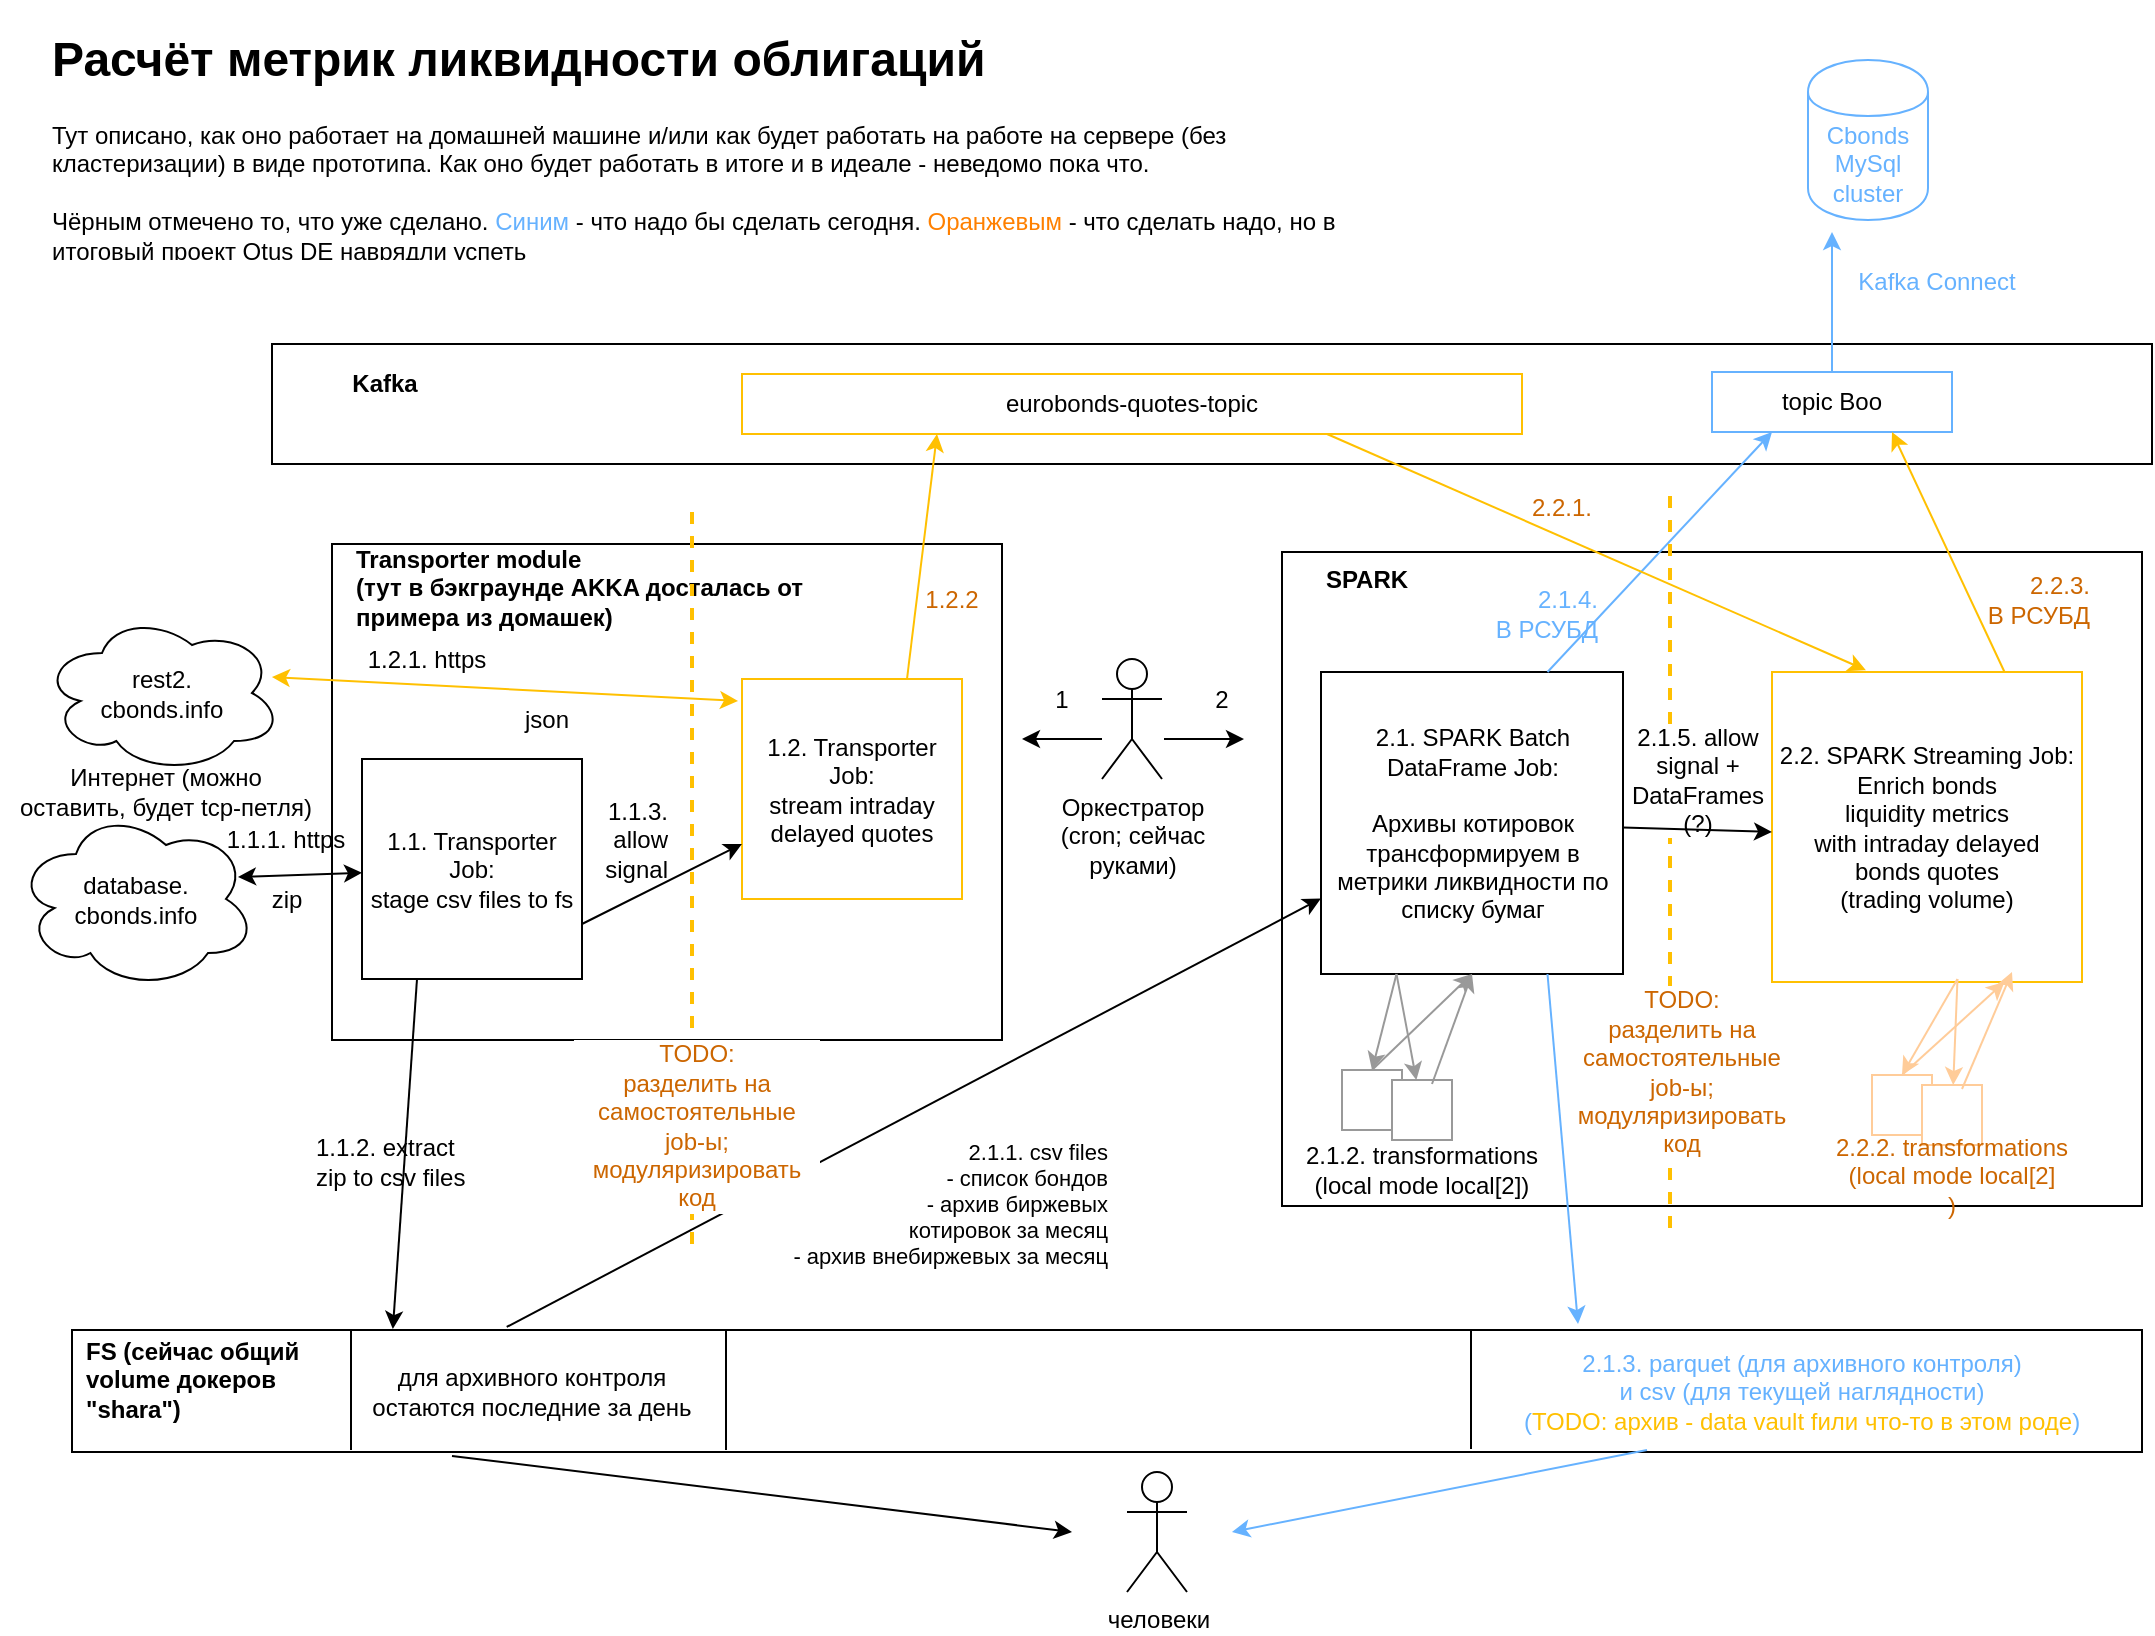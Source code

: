 <mxfile version="12.0.0" type="device" pages="1"><diagram name="Page-1" id="52a04d89-c75d-2922-d76d-85b35f80e030"><mxGraphModel dx="1422" dy="729" grid="1" gridSize="10" guides="1" tooltips="1" connect="1" arrows="1" fold="1" page="1" pageScale="1" pageWidth="1100" pageHeight="850" background="#ffffff" math="0" shadow="0"><root><mxCell id="0"/><mxCell id="1" parent="0"/><mxCell id="u4QCFXy-RTW34xqBZ_Ho-4" value="" style="rounded=0;whiteSpace=wrap;html=1;" vertex="1" parent="1"><mxGeometry x="170" y="276" width="335" height="248" as="geometry"/></mxCell><mxCell id="u4QCFXy-RTW34xqBZ_Ho-1" value="" style="rounded=0;whiteSpace=wrap;html=1;" vertex="1" parent="1"><mxGeometry x="40" y="669" width="1035" height="61" as="geometry"/></mxCell><mxCell id="u4QCFXy-RTW34xqBZ_Ho-2" value="1.1. Transporter Job:&lt;br&gt;stage csv files to fs" style="whiteSpace=wrap;html=1;aspect=fixed;" vertex="1" parent="1"><mxGeometry x="185" y="383.5" width="110" height="110" as="geometry"/></mxCell><mxCell id="u4QCFXy-RTW34xqBZ_Ho-5" value="Transporter module&lt;br&gt;(тут в бэкграунде AKKA досталась от примера из домашек)" style="text;html=1;strokeColor=none;fillColor=none;align=left;verticalAlign=middle;whiteSpace=wrap;rounded=0;fontStyle=1" vertex="1" parent="1"><mxGeometry x="180" y="288" width="270" height="20" as="geometry"/></mxCell><mxCell id="u4QCFXy-RTW34xqBZ_Ho-6" value="Оркестратор&lt;br&gt;(cron; сейчас&lt;br&gt;руками)" style="shape=umlActor;verticalLabelPosition=bottom;labelBackgroundColor=#ffffff;verticalAlign=top;html=1;outlineConnect=0;" vertex="1" parent="1"><mxGeometry x="555" y="333.5" width="30" height="60" as="geometry"/></mxCell><mxCell id="u4QCFXy-RTW34xqBZ_Ho-7" value="" style="endArrow=classic;html=1;" edge="1" parent="1"><mxGeometry width="50" height="50" relative="1" as="geometry"><mxPoint x="555" y="373.5" as="sourcePoint"/><mxPoint x="515" y="373.5" as="targetPoint"/></mxGeometry></mxCell><mxCell id="u4QCFXy-RTW34xqBZ_Ho-8" value="database.&lt;br&gt;cbonds.info" style="ellipse;shape=cloud;whiteSpace=wrap;html=1;" vertex="1" parent="1"><mxGeometry x="12" y="408.5" width="120" height="90" as="geometry"/></mxCell><mxCell id="u4QCFXy-RTW34xqBZ_Ho-11" value="1.2. Transporter Job:&lt;br&gt;stream intraday delayed quotes" style="whiteSpace=wrap;html=1;aspect=fixed;strokeColor=#FFC001;" vertex="1" parent="1"><mxGeometry x="375" y="343.5" width="110" height="110" as="geometry"/></mxCell><mxCell id="u4QCFXy-RTW34xqBZ_Ho-12" value="" style="endArrow=classic;html=1;" edge="1" parent="1"><mxGeometry width="50" height="50" relative="1" as="geometry"><mxPoint x="586" y="373.5" as="sourcePoint"/><mxPoint x="626" y="373.5" as="targetPoint"/></mxGeometry></mxCell><mxCell id="u4QCFXy-RTW34xqBZ_Ho-13" value="1.1.1. https" style="text;html=1;strokeColor=none;fillColor=none;align=center;verticalAlign=middle;whiteSpace=wrap;rounded=0;" vertex="1" parent="1"><mxGeometry x="113" y="414" width="68" height="20" as="geometry"/></mxCell><mxCell id="u4QCFXy-RTW34xqBZ_Ho-14" value="zip" style="text;html=1;strokeColor=none;fillColor=none;align=center;verticalAlign=middle;whiteSpace=wrap;rounded=0;" vertex="1" parent="1"><mxGeometry x="120" y="444" width="55" height="20" as="geometry"/></mxCell><mxCell id="u4QCFXy-RTW34xqBZ_Ho-15" value="" style="rounded=0;whiteSpace=wrap;html=1;" vertex="1" parent="1"><mxGeometry x="140" y="176" width="940" height="60" as="geometry"/></mxCell><mxCell id="u4QCFXy-RTW34xqBZ_Ho-16" value="" style="endArrow=classic;html=1;exitX=0.25;exitY=1;exitDx=0;exitDy=0;entryX=0.155;entryY=-0.008;entryDx=0;entryDy=0;entryPerimeter=0;" edge="1" parent="1" source="u4QCFXy-RTW34xqBZ_Ho-2" target="u4QCFXy-RTW34xqBZ_Ho-1"><mxGeometry width="50" height="50" relative="1" as="geometry"><mxPoint x="25" y="803.5" as="sourcePoint"/><mxPoint x="310" y="660" as="targetPoint"/></mxGeometry></mxCell><mxCell id="u4QCFXy-RTW34xqBZ_Ho-17" value="1.1.2. extract&lt;br&gt;zip to csv files" style="text;html=1;strokeColor=none;fillColor=none;align=left;verticalAlign=middle;whiteSpace=wrap;rounded=0;" vertex="1" parent="1"><mxGeometry x="160" y="571.5" width="95" height="27" as="geometry"/></mxCell><mxCell id="u4QCFXy-RTW34xqBZ_Ho-18" value="rest2.&lt;br&gt;cbonds.info" style="ellipse;shape=cloud;whiteSpace=wrap;html=1;" vertex="1" parent="1"><mxGeometry x="25" y="310.5" width="120" height="80" as="geometry"/></mxCell><mxCell id="u4QCFXy-RTW34xqBZ_Ho-22" value="1.2.1. https" style="text;html=1;strokeColor=none;fillColor=none;align=center;verticalAlign=middle;whiteSpace=wrap;rounded=0;" vertex="1" parent="1"><mxGeometry x="185" y="324" width="65" height="20" as="geometry"/></mxCell><mxCell id="u4QCFXy-RTW34xqBZ_Ho-24" value="json" style="text;html=1;strokeColor=none;fillColor=none;align=center;verticalAlign=middle;whiteSpace=wrap;rounded=0;" vertex="1" parent="1"><mxGeometry x="255" y="354" width="45" height="20" as="geometry"/></mxCell><mxCell id="u4QCFXy-RTW34xqBZ_Ho-25" value="" style="endArrow=classic;html=1;exitX=0.75;exitY=0;exitDx=0;exitDy=0;entryX=0.25;entryY=1;entryDx=0;entryDy=0;strokeColor=#FFC001;" edge="1" parent="1" source="u4QCFXy-RTW34xqBZ_Ho-11" target="u4QCFXy-RTW34xqBZ_Ho-56"><mxGeometry width="50" height="50" relative="1" as="geometry"><mxPoint x="25" y="803.5" as="sourcePoint"/><mxPoint x="403" y="543.5" as="targetPoint"/></mxGeometry></mxCell><mxCell id="u4QCFXy-RTW34xqBZ_Ho-27" value="1" style="text;html=1;strokeColor=none;fillColor=none;align=center;verticalAlign=middle;whiteSpace=wrap;rounded=0;" vertex="1" parent="1"><mxGeometry x="515" y="343.5" width="40" height="20" as="geometry"/></mxCell><mxCell id="u4QCFXy-RTW34xqBZ_Ho-28" value="2" style="text;html=1;strokeColor=none;fillColor=none;align=center;verticalAlign=middle;whiteSpace=wrap;rounded=0;" vertex="1" parent="1"><mxGeometry x="595" y="343.5" width="40" height="20" as="geometry"/></mxCell><mxCell id="u4QCFXy-RTW34xqBZ_Ho-29" value="" style="endArrow=classic;startArrow=classic;html=1;exitX=0.958;exitY=0.4;exitDx=0;exitDy=0;exitPerimeter=0;entryX=-0.018;entryY=0.1;entryDx=0;entryDy=0;entryPerimeter=0;fontColor=#000000;strokeColor=#FFC001;" edge="1" parent="1" source="u4QCFXy-RTW34xqBZ_Ho-18" target="u4QCFXy-RTW34xqBZ_Ho-11"><mxGeometry width="50" height="50" relative="1" as="geometry"><mxPoint x="25" y="803.5" as="sourcePoint"/><mxPoint x="75" y="753.5" as="targetPoint"/></mxGeometry></mxCell><mxCell id="u4QCFXy-RTW34xqBZ_Ho-30" value="" style="endArrow=classic;startArrow=classic;html=1;exitX=0.925;exitY=0.378;exitDx=0;exitDy=0;exitPerimeter=0;" edge="1" parent="1" source="u4QCFXy-RTW34xqBZ_Ho-8" target="u4QCFXy-RTW34xqBZ_Ho-2"><mxGeometry width="50" height="50" relative="1" as="geometry"><mxPoint x="115" y="448.5" as="sourcePoint"/><mxPoint x="75" y="753.5" as="targetPoint"/></mxGeometry></mxCell><mxCell id="u4QCFXy-RTW34xqBZ_Ho-31" value="" style="rounded=0;whiteSpace=wrap;html=1;" vertex="1" parent="1"><mxGeometry x="645" y="280" width="430" height="327" as="geometry"/></mxCell><mxCell id="u4QCFXy-RTW34xqBZ_Ho-32" value="SPARK" style="text;html=1;strokeColor=none;fillColor=none;align=center;verticalAlign=middle;whiteSpace=wrap;rounded=0;fontStyle=1" vertex="1" parent="1"><mxGeometry x="645" y="284" width="85" height="20" as="geometry"/></mxCell><mxCell id="u4QCFXy-RTW34xqBZ_Ho-33" value="2.1. SPARK Batch&lt;br&gt;DataFrame Job:&lt;br&gt;&lt;br&gt;Архивы котировок трансформируем в метрики ликвидности по списку бумаг" style="whiteSpace=wrap;html=1;aspect=fixed;" vertex="1" parent="1"><mxGeometry x="664.5" y="340" width="151" height="151" as="geometry"/></mxCell><mxCell id="u4QCFXy-RTW34xqBZ_Ho-34" value="2.2. SPARK Streaming Job:&lt;br&gt;Enrich bonds&lt;br&gt;liquidity metrics&lt;br&gt;with&amp;nbsp;intraday delayed&lt;br&gt;bonds quotes&lt;br&gt;(trading volume)" style="whiteSpace=wrap;html=1;aspect=fixed;strokeColor=#FFC001;" vertex="1" parent="1"><mxGeometry x="890" y="340" width="155" height="155" as="geometry"/></mxCell><mxCell id="u4QCFXy-RTW34xqBZ_Ho-35" value="" style="endArrow=classic;html=1;exitX=1;exitY=0.75;exitDx=0;exitDy=0;entryX=0;entryY=0.75;entryDx=0;entryDy=0;strokeColor=#000000;" edge="1" parent="1" source="u4QCFXy-RTW34xqBZ_Ho-2" target="u4QCFXy-RTW34xqBZ_Ho-11"><mxGeometry width="50" height="50" relative="1" as="geometry"><mxPoint x="310" y="464" as="sourcePoint"/><mxPoint x="360" y="414" as="targetPoint"/></mxGeometry></mxCell><mxCell id="u4QCFXy-RTW34xqBZ_Ho-36" value="1.1.3. allow&lt;br&gt;signal" style="text;html=1;strokeColor=none;fillColor=none;align=right;verticalAlign=middle;whiteSpace=wrap;rounded=0;" vertex="1" parent="1"><mxGeometry x="300" y="413.5" width="40" height="20" as="geometry"/></mxCell><mxCell id="u4QCFXy-RTW34xqBZ_Ho-37" value="1.2.2" style="text;html=1;strokeColor=none;fillColor=none;align=center;verticalAlign=middle;whiteSpace=wrap;rounded=0;fontColor=#CC6600;" vertex="1" parent="1"><mxGeometry x="460" y="293.5" width="40" height="20" as="geometry"/></mxCell><mxCell id="u4QCFXy-RTW34xqBZ_Ho-38" value="" style="whiteSpace=wrap;html=1;aspect=fixed;strokeColor=#999999;" vertex="1" parent="1"><mxGeometry x="675" y="539" width="30" height="30" as="geometry"/></mxCell><mxCell id="u4QCFXy-RTW34xqBZ_Ho-39" value="" style="whiteSpace=wrap;html=1;aspect=fixed;strokeColor=#999999;" vertex="1" parent="1"><mxGeometry x="700" y="544" width="30" height="30" as="geometry"/></mxCell><mxCell id="u4QCFXy-RTW34xqBZ_Ho-40" value="" style="endArrow=classic;html=1;exitX=0.25;exitY=1;exitDx=0;exitDy=0;entryX=0.5;entryY=0;entryDx=0;entryDy=0;strokeColor=#999999;" edge="1" parent="1" source="u4QCFXy-RTW34xqBZ_Ho-33" target="u4QCFXy-RTW34xqBZ_Ho-38"><mxGeometry width="50" height="50" relative="1" as="geometry"><mxPoint x="20" y="796" as="sourcePoint"/><mxPoint x="70" y="746" as="targetPoint"/></mxGeometry></mxCell><mxCell id="u4QCFXy-RTW34xqBZ_Ho-41" value="" style="endArrow=classic;html=1;exitX=0.25;exitY=1;exitDx=0;exitDy=0;strokeColor=#999999;" edge="1" parent="1" source="u4QCFXy-RTW34xqBZ_Ho-33" target="u4QCFXy-RTW34xqBZ_Ho-39"><mxGeometry width="50" height="50" relative="1" as="geometry"><mxPoint x="20" y="796" as="sourcePoint"/><mxPoint x="70" y="746" as="targetPoint"/></mxGeometry></mxCell><mxCell id="u4QCFXy-RTW34xqBZ_Ho-42" value="" style="endArrow=classic;html=1;entryX=0.5;entryY=1;entryDx=0;entryDy=0;exitX=0.5;exitY=0;exitDx=0;exitDy=0;strokeColor=#999999;" edge="1" parent="1" source="u4QCFXy-RTW34xqBZ_Ho-38" target="u4QCFXy-RTW34xqBZ_Ho-33"><mxGeometry width="50" height="50" relative="1" as="geometry"><mxPoint x="20" y="796" as="sourcePoint"/><mxPoint x="70" y="746" as="targetPoint"/></mxGeometry></mxCell><mxCell id="u4QCFXy-RTW34xqBZ_Ho-43" value="" style="endArrow=classic;html=1;strokeColor=#999999;entryX=0.5;entryY=1;entryDx=0;entryDy=0;" edge="1" parent="1" target="u4QCFXy-RTW34xqBZ_Ho-33"><mxGeometry width="50" height="50" relative="1" as="geometry"><mxPoint x="720" y="546" as="sourcePoint"/><mxPoint x="750" y="496" as="targetPoint"/></mxGeometry></mxCell><mxCell id="u4QCFXy-RTW34xqBZ_Ho-44" value="" style="endArrow=classic;html=1;entryX=0;entryY=0.75;entryDx=0;entryDy=0;exitX=0.21;exitY=-0.025;exitDx=0;exitDy=0;exitPerimeter=0;" edge="1" parent="1" source="u4QCFXy-RTW34xqBZ_Ho-1" target="u4QCFXy-RTW34xqBZ_Ho-33"><mxGeometry width="50" height="50" relative="1" as="geometry"><mxPoint x="560" y="656" as="sourcePoint"/><mxPoint x="70" y="746" as="targetPoint"/></mxGeometry></mxCell><mxCell id="u4QCFXy-RTW34xqBZ_Ho-45" value="2.1.1. csv files&lt;br style=&quot;font-size: 11px&quot;&gt;- список бондов&lt;br style=&quot;font-size: 11px&quot;&gt;- архив биржевых&lt;br&gt;котировок за месяц&lt;br style=&quot;font-size: 11px&quot;&gt;- архив внебиржевых за месяц" style="text;html=1;strokeColor=none;fillColor=none;align=right;verticalAlign=middle;whiteSpace=wrap;rounded=0;fontSize=11;" vertex="1" parent="1"><mxGeometry x="400" y="573.5" width="160" height="64" as="geometry"/></mxCell><mxCell id="u4QCFXy-RTW34xqBZ_Ho-46" value="2.1.2. transformations&lt;br&gt;(local mode local[2])" style="text;html=1;strokeColor=none;fillColor=none;align=center;verticalAlign=middle;whiteSpace=wrap;rounded=0;" vertex="1" parent="1"><mxGeometry x="650" y="579" width="130" height="20" as="geometry"/></mxCell><mxCell id="u4QCFXy-RTW34xqBZ_Ho-47" value="" style="endArrow=classic;html=1;exitX=0.75;exitY=1;exitDx=0;exitDy=0;strokeColor=#66B2FF;" edge="1" parent="1" source="u4QCFXy-RTW34xqBZ_Ho-33"><mxGeometry width="50" height="50" relative="1" as="geometry"><mxPoint x="20" y="796" as="sourcePoint"/><mxPoint x="793" y="666" as="targetPoint"/></mxGeometry></mxCell><mxCell id="u4QCFXy-RTW34xqBZ_Ho-48" value="2.1.3. parquet (для архивного контроля)&lt;br&gt;и csv (для текущей наглядности)&lt;br&gt;(&lt;font color=&quot;#ffc001&quot;&gt;TODO: архив - data vault fили что-то в этом роде&lt;/font&gt;)" style="text;html=1;strokeColor=none;fillColor=none;align=center;verticalAlign=middle;whiteSpace=wrap;rounded=0;fontColor=#66B2FF;labelBackgroundColor=none;" vertex="1" parent="1"><mxGeometry x="750" y="670" width="310" height="59" as="geometry"/></mxCell><mxCell id="u4QCFXy-RTW34xqBZ_Ho-49" value="" style="endArrow=classic;html=1;exitX=0.75;exitY=0;exitDx=0;exitDy=0;entryX=0.25;entryY=1;entryDx=0;entryDy=0;strokeColor=#66B2FF;" edge="1" parent="1" source="u4QCFXy-RTW34xqBZ_Ho-33" target="u4QCFXy-RTW34xqBZ_Ho-53"><mxGeometry width="50" height="50" relative="1" as="geometry"><mxPoint x="20" y="796" as="sourcePoint"/><mxPoint x="70" y="746" as="targetPoint"/></mxGeometry></mxCell><mxCell id="u4QCFXy-RTW34xqBZ_Ho-50" value="2.1.4.&lt;br&gt;В РСУБД" style="text;html=1;strokeColor=none;fillColor=none;align=right;verticalAlign=middle;whiteSpace=wrap;rounded=0;fontColor=#66B2FF;" vertex="1" parent="1"><mxGeometry x="745" y="305.5" width="60" height="10" as="geometry"/></mxCell><mxCell id="u4QCFXy-RTW34xqBZ_Ho-53" value="topic Boo" style="rounded=0;whiteSpace=wrap;html=1;strokeColor=#66B2FF;" vertex="1" parent="1"><mxGeometry x="860" y="190" width="120" height="30" as="geometry"/></mxCell><mxCell id="u4QCFXy-RTW34xqBZ_Ho-54" value="" style="endArrow=classic;html=1;exitX=0.75;exitY=0;exitDx=0;exitDy=0;entryX=0.75;entryY=1;entryDx=0;entryDy=0;strokeColor=#FFC001;" edge="1" parent="1" source="u4QCFXy-RTW34xqBZ_Ho-34" target="u4QCFXy-RTW34xqBZ_Ho-53"><mxGeometry width="50" height="50" relative="1" as="geometry"><mxPoint x="20" y="796" as="sourcePoint"/><mxPoint x="70" y="746" as="targetPoint"/></mxGeometry></mxCell><mxCell id="u4QCFXy-RTW34xqBZ_Ho-55" value="2.2.3.&lt;br&gt;В РСУБД" style="text;html=1;strokeColor=none;fillColor=none;align=right;verticalAlign=middle;whiteSpace=wrap;rounded=0;fontColor=#CC6600;" vertex="1" parent="1"><mxGeometry x="968" y="299" width="83" height="10" as="geometry"/></mxCell><mxCell id="u4QCFXy-RTW34xqBZ_Ho-56" value="eurobonds-quotes-topic" style="rounded=0;whiteSpace=wrap;html=1;strokeColor=#FFC001;" vertex="1" parent="1"><mxGeometry x="375" y="191" width="390" height="30" as="geometry"/></mxCell><mxCell id="u4QCFXy-RTW34xqBZ_Ho-57" value="Kafka" style="text;html=1;strokeColor=none;fillColor=none;align=center;verticalAlign=middle;whiteSpace=wrap;rounded=0;fontStyle=1" vertex="1" parent="1"><mxGeometry x="160" y="186" width="73" height="20" as="geometry"/></mxCell><mxCell id="u4QCFXy-RTW34xqBZ_Ho-58" value="" style="endArrow=none;dashed=1;html=1;fontColor=#FFC001;strokeColor=#FFC001;strokeWidth=2;" edge="1" parent="1"><mxGeometry width="50" height="50" relative="1" as="geometry"><mxPoint x="350" y="626" as="sourcePoint"/><mxPoint x="350" y="256" as="targetPoint"/></mxGeometry></mxCell><mxCell id="u4QCFXy-RTW34xqBZ_Ho-59" value="TODO:&lt;br&gt;разделить на самостоятельные&lt;br&gt;job-ы; модуляризировать код" style="text;html=1;strokeColor=none;fillColor=none;align=center;verticalAlign=middle;whiteSpace=wrap;rounded=0;fontColor=#CC6600;labelBackgroundColor=#ffffff;" vertex="1" parent="1"><mxGeometry x="290" y="539.5" width="125" height="54" as="geometry"/></mxCell><mxCell id="u4QCFXy-RTW34xqBZ_Ho-60" value="" style="endArrow=none;dashed=1;html=1;fontColor=#FFC001;strokeColor=#FFC001;strokeWidth=2;" edge="1" parent="1"><mxGeometry width="50" height="50" relative="1" as="geometry"><mxPoint x="839" y="618" as="sourcePoint"/><mxPoint x="839" y="248" as="targetPoint"/></mxGeometry></mxCell><mxCell id="u4QCFXy-RTW34xqBZ_Ho-61" value="TODO:&lt;br&gt;разделить на самостоятельные job-ы;&lt;br&gt;модуляризировать код" style="text;html=1;strokeColor=none;fillColor=none;align=center;verticalAlign=middle;whiteSpace=wrap;rounded=0;fontColor=#CC6600;labelBackgroundColor=#ffffff;" vertex="1" parent="1"><mxGeometry x="790" y="510" width="110" height="59" as="geometry"/></mxCell><mxCell id="u4QCFXy-RTW34xqBZ_Ho-64" value="" style="endArrow=classic;html=1;strokeColor=#66B2FF;strokeWidth=1;fontColor=#66B2FF;exitX=0.5;exitY=0;exitDx=0;exitDy=0;" edge="1" parent="1" source="u4QCFXy-RTW34xqBZ_Ho-53"><mxGeometry width="50" height="50" relative="1" as="geometry"><mxPoint x="140" y="170" as="sourcePoint"/><mxPoint x="920" y="120" as="targetPoint"/></mxGeometry></mxCell><mxCell id="u4QCFXy-RTW34xqBZ_Ho-65" value="Kafka Connect" style="text;html=1;strokeColor=none;fillColor=none;align=center;verticalAlign=middle;whiteSpace=wrap;rounded=0;fontColor=#66B2FF;" vertex="1" parent="1"><mxGeometry x="925" y="140" width="95" height="10" as="geometry"/></mxCell><mxCell id="u4QCFXy-RTW34xqBZ_Ho-66" value="Cbonds&lt;br&gt;MySql&lt;br&gt;cluster" style="shape=cylinder;whiteSpace=wrap;html=1;boundedLbl=1;backgroundOutline=1;strokeColor=#66B2FF;fontColor=#66B2FF;" vertex="1" parent="1"><mxGeometry x="908" y="34" width="60" height="80" as="geometry"/></mxCell><mxCell id="u4QCFXy-RTW34xqBZ_Ho-67" value="" style="endArrow=classic;html=1;strokeColor=#FFC001;strokeWidth=1;fontColor=#66B2FF;entryX=0.303;entryY=-0.006;entryDx=0;entryDy=0;entryPerimeter=0;exitX=0.75;exitY=1;exitDx=0;exitDy=0;" edge="1" parent="1" source="u4QCFXy-RTW34xqBZ_Ho-56" target="u4QCFXy-RTW34xqBZ_Ho-34"><mxGeometry width="50" height="50" relative="1" as="geometry"><mxPoint x="705" y="139" as="sourcePoint"/><mxPoint x="755" y="89" as="targetPoint"/></mxGeometry></mxCell><mxCell id="u4QCFXy-RTW34xqBZ_Ho-68" value="" style="whiteSpace=wrap;html=1;aspect=fixed;strokeColor=#FFCC99;" vertex="1" parent="1"><mxGeometry x="940" y="541.5" width="30" height="30" as="geometry"/></mxCell><mxCell id="u4QCFXy-RTW34xqBZ_Ho-69" value="" style="whiteSpace=wrap;html=1;aspect=fixed;strokeColor=#FFCC99;" vertex="1" parent="1"><mxGeometry x="965" y="546.5" width="30" height="30" as="geometry"/></mxCell><mxCell id="u4QCFXy-RTW34xqBZ_Ho-70" value="" style="endArrow=classic;html=1;exitX=0.25;exitY=1;exitDx=0;exitDy=0;entryX=0.5;entryY=0;entryDx=0;entryDy=0;strokeColor=#FFCC99;" edge="1" parent="1" target="u4QCFXy-RTW34xqBZ_Ho-68"><mxGeometry width="50" height="50" relative="1" as="geometry"><mxPoint x="982.75" y="493.5" as="sourcePoint"/><mxPoint x="335" y="748.5" as="targetPoint"/></mxGeometry></mxCell><mxCell id="u4QCFXy-RTW34xqBZ_Ho-71" value="" style="endArrow=classic;html=1;exitX=0.25;exitY=1;exitDx=0;exitDy=0;strokeColor=#FFCC99;" edge="1" parent="1" target="u4QCFXy-RTW34xqBZ_Ho-69"><mxGeometry width="50" height="50" relative="1" as="geometry"><mxPoint x="982.75" y="493.5" as="sourcePoint"/><mxPoint x="335" y="748.5" as="targetPoint"/></mxGeometry></mxCell><mxCell id="u4QCFXy-RTW34xqBZ_Ho-72" value="" style="endArrow=classic;html=1;entryX=0.75;entryY=1;entryDx=0;entryDy=0;exitX=0.5;exitY=0;exitDx=0;exitDy=0;strokeColor=#FFCC99;" edge="1" parent="1" source="u4QCFXy-RTW34xqBZ_Ho-68" target="u4QCFXy-RTW34xqBZ_Ho-34"><mxGeometry width="50" height="50" relative="1" as="geometry"><mxPoint x="285" y="798.5" as="sourcePoint"/><mxPoint x="1020.5" y="493.5" as="targetPoint"/></mxGeometry></mxCell><mxCell id="u4QCFXy-RTW34xqBZ_Ho-73" value="" style="endArrow=classic;html=1;strokeColor=#FFCC99;" edge="1" parent="1"><mxGeometry width="50" height="50" relative="1" as="geometry"><mxPoint x="985" y="548.5" as="sourcePoint"/><mxPoint x="1010" y="490" as="targetPoint"/></mxGeometry></mxCell><mxCell id="u4QCFXy-RTW34xqBZ_Ho-74" value="2.2.2. transformations&lt;br&gt;(local mode&amp;nbsp;local[2]&lt;br&gt;)" style="text;html=1;strokeColor=none;fillColor=none;align=center;verticalAlign=middle;whiteSpace=wrap;rounded=0;fontColor=#CC6600;" vertex="1" parent="1"><mxGeometry x="915" y="581.5" width="130" height="20" as="geometry"/></mxCell><mxCell id="u4QCFXy-RTW34xqBZ_Ho-75" value="2.2.1." style="text;html=1;strokeColor=none;fillColor=none;align=center;verticalAlign=middle;whiteSpace=wrap;rounded=0;fontColor=#CC6600;" vertex="1" parent="1"><mxGeometry x="765" y="248" width="40" height="20" as="geometry"/></mxCell><mxCell id="u4QCFXy-RTW34xqBZ_Ho-76" value="Интернет (можно оставить,&amp;nbsp;будет tcp-петля)" style="text;html=1;strokeColor=none;fillColor=none;align=center;verticalAlign=middle;whiteSpace=wrap;rounded=0;fontColor=#000000;" vertex="1" parent="1"><mxGeometry x="4" y="390" width="166" height="20" as="geometry"/></mxCell><mxCell id="u4QCFXy-RTW34xqBZ_Ho-80" value="&lt;font color=&quot;#000000&quot;&gt;для архивного контроля остаются последние за день&lt;/font&gt;" style="rounded=0;whiteSpace=wrap;html=1;labelBackgroundColor=none;strokeColor=none;fontColor=#CC6600;" vertex="1" parent="1"><mxGeometry x="175" y="679.5" width="190" height="40" as="geometry"/></mxCell><mxCell id="u4QCFXy-RTW34xqBZ_Ho-81" value="&lt;font color=&quot;#000000&quot;&gt;человеки&lt;/font&gt;" style="shape=umlActor;verticalLabelPosition=bottom;labelBackgroundColor=#ffffff;verticalAlign=top;html=1;outlineConnect=0;strokeColor=#000000;fontColor=#CC6600;" vertex="1" parent="1"><mxGeometry x="567.5" y="740" width="30" height="60" as="geometry"/></mxCell><mxCell id="u4QCFXy-RTW34xqBZ_Ho-82" value="" style="endArrow=classic;html=1;strokeColor=#66B2FF;strokeWidth=1;fontColor=#CC6600;exitX=0.25;exitY=1;exitDx=0;exitDy=0;" edge="1" parent="1" source="u4QCFXy-RTW34xqBZ_Ho-48"><mxGeometry width="50" height="50" relative="1" as="geometry"><mxPoint x="10" y="920" as="sourcePoint"/><mxPoint x="620" y="770" as="targetPoint"/></mxGeometry></mxCell><mxCell id="u4QCFXy-RTW34xqBZ_Ho-87" value="&lt;h1&gt;&lt;font color=&quot;#000000&quot;&gt;Расчёт метрик ликвидности облигаций&lt;/font&gt;&lt;/h1&gt;&lt;p&gt;&lt;font color=&quot;#000000&quot;&gt;Тут описано, как оно работает на домашней машине и/или как будет работать на работе на сервере (без кластеризации) в виде прототипа. Как оно будет работать в итоге и в идеале - неведомо пока что.&lt;br&gt;&lt;/font&gt;&lt;br&gt;&lt;font color=&quot;#000000&quot;&gt;Чёрным отмечено то, что уже сделано. &lt;/font&gt;&lt;font color=&quot;#66b2ff&quot;&gt;Синим &lt;/font&gt;&lt;font color=&quot;#000000&quot;&gt;- что надо бы сделать сегодня. &lt;/font&gt;&lt;font color=&quot;#ff8000&quot;&gt;Оранжевым &lt;/font&gt;&lt;font color=&quot;#000000&quot;&gt;- что сделать надо, но в итоговый проект Otus DE наврядли успеть&lt;/font&gt;&lt;/p&gt;" style="text;html=1;strokeColor=none;fillColor=none;spacing=5;spacingTop=-20;whiteSpace=wrap;overflow=hidden;rounded=0;labelBackgroundColor=none;fontColor=#CC6600;" vertex="1" parent="1"><mxGeometry x="25" y="14" width="685" height="120" as="geometry"/></mxCell><mxCell id="u4QCFXy-RTW34xqBZ_Ho-88" value="" style="endArrow=classic;html=1;strokeColor=#000000;strokeWidth=1;fontColor=#CC6600;" edge="1" parent="1"><mxGeometry width="50" height="50" relative="1" as="geometry"><mxPoint x="230" y="732" as="sourcePoint"/><mxPoint x="540" y="770" as="targetPoint"/></mxGeometry></mxCell><mxCell id="u4QCFXy-RTW34xqBZ_Ho-90" value="" style="endArrow=none;html=1;strokeColor=#000000;strokeWidth=1;fontColor=#CC6600;exitX=0.25;exitY=1;exitDx=0;exitDy=0;entryX=0.25;entryY=0;entryDx=0;entryDy=0;" edge="1" parent="1"><mxGeometry width="50" height="50" relative="1" as="geometry"><mxPoint x="739.5" y="728.5" as="sourcePoint"/><mxPoint x="739.5" y="668.5" as="targetPoint"/></mxGeometry></mxCell><mxCell id="u4QCFXy-RTW34xqBZ_Ho-93" value="&lt;b style=&quot;color: rgb(0 , 0 , 0) ; font-size: 12px&quot;&gt;FS (сейчас общий volume докеров &quot;shara&quot;)&lt;/b&gt;" style="text;html=1;strokeColor=none;fillColor=none;align=left;verticalAlign=middle;whiteSpace=wrap;rounded=0;labelBackgroundColor=none;fontSize=11;fontColor=#CC6600;" vertex="1" parent="1"><mxGeometry x="45" y="684" width="115" height="20" as="geometry"/></mxCell><mxCell id="u4QCFXy-RTW34xqBZ_Ho-95" value="" style="endArrow=none;html=1;strokeColor=#000000;strokeWidth=1;fontColor=#CC6600;exitX=0.25;exitY=1;exitDx=0;exitDy=0;entryX=0.25;entryY=0;entryDx=0;entryDy=0;" edge="1" parent="1"><mxGeometry width="50" height="50" relative="1" as="geometry"><mxPoint x="367" y="729" as="sourcePoint"/><mxPoint x="367.0" y="669" as="targetPoint"/></mxGeometry></mxCell><mxCell id="u4QCFXy-RTW34xqBZ_Ho-96" value="" style="endArrow=none;html=1;strokeColor=#000000;strokeWidth=1;fontColor=#CC6600;exitX=0.25;exitY=1;exitDx=0;exitDy=0;entryX=0.25;entryY=0;entryDx=0;entryDy=0;" edge="1" parent="1"><mxGeometry width="50" height="50" relative="1" as="geometry"><mxPoint x="179.5" y="729" as="sourcePoint"/><mxPoint x="179.5" y="669" as="targetPoint"/></mxGeometry></mxCell><mxCell id="u4QCFXy-RTW34xqBZ_Ho-97" value="2.1.5. allow signal + DataFrames (?)" style="text;html=1;strokeColor=none;fillColor=none;align=center;verticalAlign=middle;whiteSpace=wrap;rounded=0;labelBackgroundColor=#ffffff;" vertex="1" parent="1"><mxGeometry x="833" y="383.5" width="40" height="20" as="geometry"/></mxCell><mxCell id="u4QCFXy-RTW34xqBZ_Ho-100" value="" style="endArrow=classic;html=1;strokeColor=#000000;strokeWidth=1;fontSize=11;fontColor=#CC6600;" edge="1" parent="1" source="u4QCFXy-RTW34xqBZ_Ho-33"><mxGeometry width="50" height="50" relative="1" as="geometry"><mxPoint x="850" y="470" as="sourcePoint"/><mxPoint x="890" y="420" as="targetPoint"/></mxGeometry></mxCell></root></mxGraphModel></diagram></mxfile>